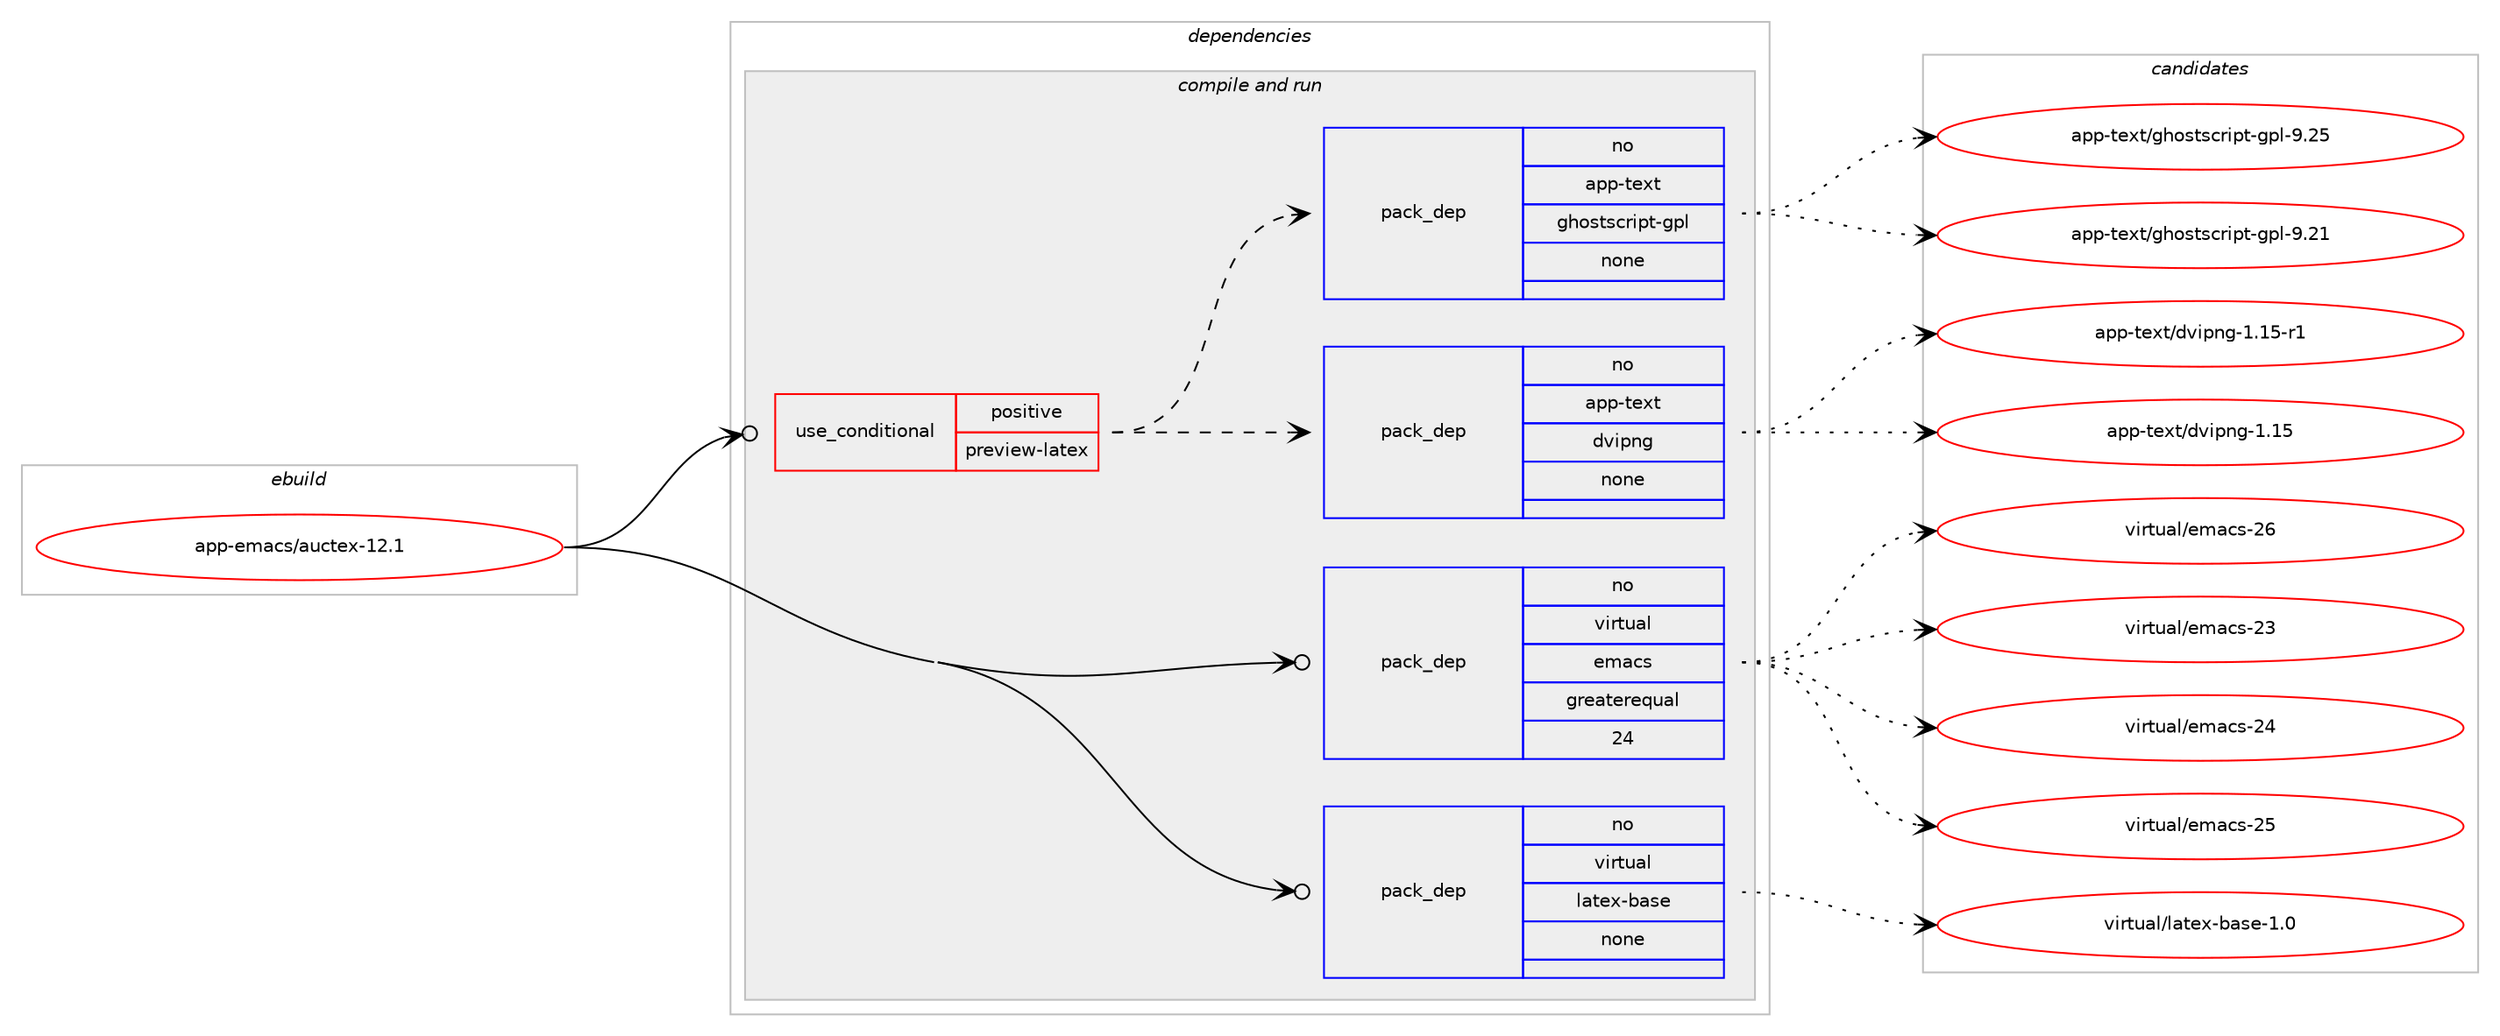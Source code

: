 digraph prolog {

# *************
# Graph options
# *************

newrank=true;
concentrate=true;
compound=true;
graph [rankdir=LR,fontname=Helvetica,fontsize=10,ranksep=1.5];#, ranksep=2.5, nodesep=0.2];
edge  [arrowhead=vee];
node  [fontname=Helvetica,fontsize=10];

# **********
# The ebuild
# **********

subgraph cluster_leftcol {
color=gray;
rank=same;
label=<<i>ebuild</i>>;
id [label="app-emacs/auctex-12.1", color=red, width=4, href="../app-emacs/auctex-12.1.svg"];
}

# ****************
# The dependencies
# ****************

subgraph cluster_midcol {
color=gray;
label=<<i>dependencies</i>>;
subgraph cluster_compile {
fillcolor="#eeeeee";
style=filled;
label=<<i>compile</i>>;
}
subgraph cluster_compileandrun {
fillcolor="#eeeeee";
style=filled;
label=<<i>compile and run</i>>;
subgraph cond940 {
dependency3644 [label=<<TABLE BORDER="0" CELLBORDER="1" CELLSPACING="0" CELLPADDING="4"><TR><TD ROWSPAN="3" CELLPADDING="10">use_conditional</TD></TR><TR><TD>positive</TD></TR><TR><TD>preview-latex</TD></TR></TABLE>>, shape=none, color=red];
subgraph pack2614 {
dependency3645 [label=<<TABLE BORDER="0" CELLBORDER="1" CELLSPACING="0" CELLPADDING="4" WIDTH="220"><TR><TD ROWSPAN="6" CELLPADDING="30">pack_dep</TD></TR><TR><TD WIDTH="110">no</TD></TR><TR><TD>app-text</TD></TR><TR><TD>dvipng</TD></TR><TR><TD>none</TD></TR><TR><TD></TD></TR></TABLE>>, shape=none, color=blue];
}
dependency3644:e -> dependency3645:w [weight=20,style="dashed",arrowhead="vee"];
subgraph pack2615 {
dependency3646 [label=<<TABLE BORDER="0" CELLBORDER="1" CELLSPACING="0" CELLPADDING="4" WIDTH="220"><TR><TD ROWSPAN="6" CELLPADDING="30">pack_dep</TD></TR><TR><TD WIDTH="110">no</TD></TR><TR><TD>app-text</TD></TR><TR><TD>ghostscript-gpl</TD></TR><TR><TD>none</TD></TR><TR><TD></TD></TR></TABLE>>, shape=none, color=blue];
}
dependency3644:e -> dependency3646:w [weight=20,style="dashed",arrowhead="vee"];
}
id:e -> dependency3644:w [weight=20,style="solid",arrowhead="odotvee"];
subgraph pack2616 {
dependency3647 [label=<<TABLE BORDER="0" CELLBORDER="1" CELLSPACING="0" CELLPADDING="4" WIDTH="220"><TR><TD ROWSPAN="6" CELLPADDING="30">pack_dep</TD></TR><TR><TD WIDTH="110">no</TD></TR><TR><TD>virtual</TD></TR><TR><TD>emacs</TD></TR><TR><TD>greaterequal</TD></TR><TR><TD>24</TD></TR></TABLE>>, shape=none, color=blue];
}
id:e -> dependency3647:w [weight=20,style="solid",arrowhead="odotvee"];
subgraph pack2617 {
dependency3648 [label=<<TABLE BORDER="0" CELLBORDER="1" CELLSPACING="0" CELLPADDING="4" WIDTH="220"><TR><TD ROWSPAN="6" CELLPADDING="30">pack_dep</TD></TR><TR><TD WIDTH="110">no</TD></TR><TR><TD>virtual</TD></TR><TR><TD>latex-base</TD></TR><TR><TD>none</TD></TR><TR><TD></TD></TR></TABLE>>, shape=none, color=blue];
}
id:e -> dependency3648:w [weight=20,style="solid",arrowhead="odotvee"];
}
subgraph cluster_run {
fillcolor="#eeeeee";
style=filled;
label=<<i>run</i>>;
}
}

# **************
# The candidates
# **************

subgraph cluster_choices {
rank=same;
color=gray;
label=<<i>candidates</i>>;

subgraph choice2614 {
color=black;
nodesep=1;
choice9711211245116101120116471001181051121101034549464953 [label="app-text/dvipng-1.15", color=red, width=4,href="../app-text/dvipng-1.15.svg"];
choice97112112451161011201164710011810511211010345494649534511449 [label="app-text/dvipng-1.15-r1", color=red, width=4,href="../app-text/dvipng-1.15-r1.svg"];
dependency3645:e -> choice9711211245116101120116471001181051121101034549464953:w [style=dotted,weight="100"];
dependency3645:e -> choice97112112451161011201164710011810511211010345494649534511449:w [style=dotted,weight="100"];
}
subgraph choice2615 {
color=black;
nodesep=1;
choice97112112451161011201164710310411111511611599114105112116451031121084557465049 [label="app-text/ghostscript-gpl-9.21", color=red, width=4,href="../app-text/ghostscript-gpl-9.21.svg"];
choice97112112451161011201164710310411111511611599114105112116451031121084557465053 [label="app-text/ghostscript-gpl-9.25", color=red, width=4,href="../app-text/ghostscript-gpl-9.25.svg"];
dependency3646:e -> choice97112112451161011201164710310411111511611599114105112116451031121084557465049:w [style=dotted,weight="100"];
dependency3646:e -> choice97112112451161011201164710310411111511611599114105112116451031121084557465053:w [style=dotted,weight="100"];
}
subgraph choice2616 {
color=black;
nodesep=1;
choice11810511411611797108471011099799115455051 [label="virtual/emacs-23", color=red, width=4,href="../virtual/emacs-23.svg"];
choice11810511411611797108471011099799115455052 [label="virtual/emacs-24", color=red, width=4,href="../virtual/emacs-24.svg"];
choice11810511411611797108471011099799115455053 [label="virtual/emacs-25", color=red, width=4,href="../virtual/emacs-25.svg"];
choice11810511411611797108471011099799115455054 [label="virtual/emacs-26", color=red, width=4,href="../virtual/emacs-26.svg"];
dependency3647:e -> choice11810511411611797108471011099799115455051:w [style=dotted,weight="100"];
dependency3647:e -> choice11810511411611797108471011099799115455052:w [style=dotted,weight="100"];
dependency3647:e -> choice11810511411611797108471011099799115455053:w [style=dotted,weight="100"];
dependency3647:e -> choice11810511411611797108471011099799115455054:w [style=dotted,weight="100"];
}
subgraph choice2617 {
color=black;
nodesep=1;
choice11810511411611797108471089711610112045989711510145494648 [label="virtual/latex-base-1.0", color=red, width=4,href="../virtual/latex-base-1.0.svg"];
dependency3648:e -> choice11810511411611797108471089711610112045989711510145494648:w [style=dotted,weight="100"];
}
}

}
